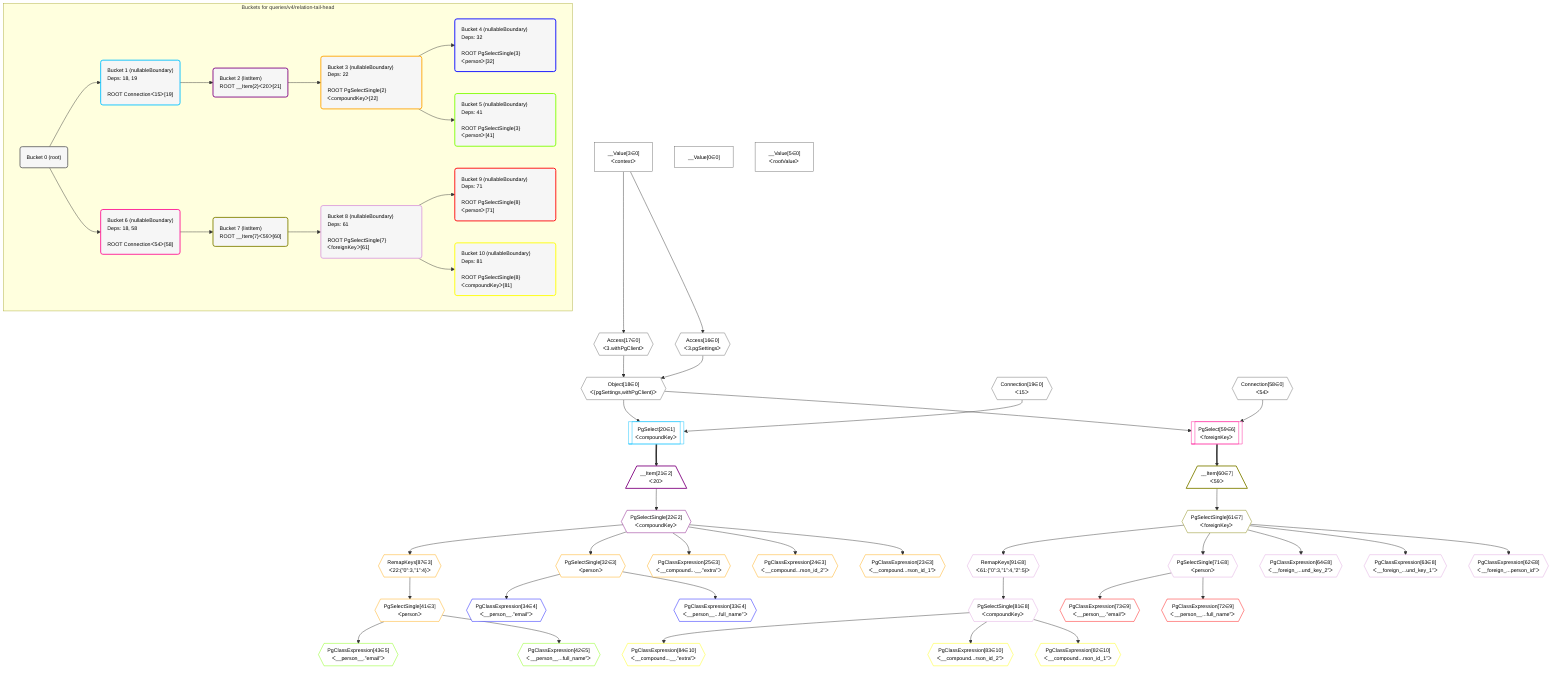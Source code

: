 %%{init: {'themeVariables': { 'fontSize': '12px'}}}%%
graph TD
    classDef path fill:#eee,stroke:#000,color:#000
    classDef plan fill:#fff,stroke-width:1px,color:#000
    classDef itemplan fill:#fff,stroke-width:2px,color:#000
    classDef unbatchedplan fill:#dff,stroke-width:1px,color:#000
    classDef sideeffectplan fill:#fcc,stroke-width:2px,color:#000
    classDef bucket fill:#f6f6f6,color:#000,stroke-width:2px,text-align:left


    %% plan dependencies
    Object18{{"Object[18∈0]<br />ᐸ{pgSettings,withPgClient}ᐳ"}}:::plan
    Access16{{"Access[16∈0]<br />ᐸ3.pgSettingsᐳ"}}:::plan
    Access17{{"Access[17∈0]<br />ᐸ3.withPgClientᐳ"}}:::plan
    Access16 & Access17 --> Object18
    __Value3["__Value[3∈0]<br />ᐸcontextᐳ"]:::plan
    __Value3 --> Access16
    __Value3 --> Access17
    __Value0["__Value[0∈0]"]:::plan
    __Value5["__Value[5∈0]<br />ᐸrootValueᐳ"]:::plan
    Connection19{{"Connection[19∈0]<br />ᐸ15ᐳ"}}:::plan
    Connection58{{"Connection[58∈0]<br />ᐸ54ᐳ"}}:::plan
    PgSelect59[["PgSelect[59∈6]<br />ᐸforeignKeyᐳ"]]:::plan
    Object18 & Connection58 --> PgSelect59
    PgSelect20[["PgSelect[20∈1]<br />ᐸcompoundKeyᐳ"]]:::plan
    Object18 & Connection19 --> PgSelect20
    __Item21[/"__Item[21∈2]<br />ᐸ20ᐳ"\]:::itemplan
    PgSelect20 ==> __Item21
    PgSelectSingle22{{"PgSelectSingle[22∈2]<br />ᐸcompoundKeyᐳ"}}:::plan
    __Item21 --> PgSelectSingle22
    __Item60[/"__Item[60∈7]<br />ᐸ59ᐳ"\]:::itemplan
    PgSelect59 ==> __Item60
    PgSelectSingle61{{"PgSelectSingle[61∈7]<br />ᐸforeignKeyᐳ"}}:::plan
    __Item60 --> PgSelectSingle61
    PgClassExpression23{{"PgClassExpression[23∈3]<br />ᐸ__compound...rson_id_1”ᐳ"}}:::plan
    PgSelectSingle22 --> PgClassExpression23
    PgClassExpression24{{"PgClassExpression[24∈3]<br />ᐸ__compound...rson_id_2”ᐳ"}}:::plan
    PgSelectSingle22 --> PgClassExpression24
    PgClassExpression25{{"PgClassExpression[25∈3]<br />ᐸ__compound...__.”extra”ᐳ"}}:::plan
    PgSelectSingle22 --> PgClassExpression25
    PgSelectSingle32{{"PgSelectSingle[32∈3]<br />ᐸpersonᐳ"}}:::plan
    PgSelectSingle22 --> PgSelectSingle32
    RemapKeys87{{"RemapKeys[87∈3]<br />ᐸ22:{”0”:3,”1”:4}ᐳ"}}:::plan
    PgSelectSingle22 --> RemapKeys87
    PgSelectSingle41{{"PgSelectSingle[41∈3]<br />ᐸpersonᐳ"}}:::plan
    RemapKeys87 --> PgSelectSingle41
    PgClassExpression62{{"PgClassExpression[62∈8]<br />ᐸ__foreign_...person_id”ᐳ"}}:::plan
    PgSelectSingle61 --> PgClassExpression62
    PgClassExpression63{{"PgClassExpression[63∈8]<br />ᐸ__foreign_...und_key_1”ᐳ"}}:::plan
    PgSelectSingle61 --> PgClassExpression63
    PgClassExpression64{{"PgClassExpression[64∈8]<br />ᐸ__foreign_...und_key_2”ᐳ"}}:::plan
    PgSelectSingle61 --> PgClassExpression64
    PgSelectSingle71{{"PgSelectSingle[71∈8]<br />ᐸpersonᐳ"}}:::plan
    PgSelectSingle61 --> PgSelectSingle71
    RemapKeys91{{"RemapKeys[91∈8]<br />ᐸ61:{”0”:3,”1”:4,”2”:5}ᐳ"}}:::plan
    PgSelectSingle61 --> RemapKeys91
    PgSelectSingle81{{"PgSelectSingle[81∈8]<br />ᐸcompoundKeyᐳ"}}:::plan
    RemapKeys91 --> PgSelectSingle81
    PgClassExpression42{{"PgClassExpression[42∈5]<br />ᐸ__person__...full_name”ᐳ"}}:::plan
    PgSelectSingle41 --> PgClassExpression42
    PgClassExpression43{{"PgClassExpression[43∈5]<br />ᐸ__person__.”email”ᐳ"}}:::plan
    PgSelectSingle41 --> PgClassExpression43
    PgClassExpression82{{"PgClassExpression[82∈10]<br />ᐸ__compound...rson_id_1”ᐳ"}}:::plan
    PgSelectSingle81 --> PgClassExpression82
    PgClassExpression83{{"PgClassExpression[83∈10]<br />ᐸ__compound...rson_id_2”ᐳ"}}:::plan
    PgSelectSingle81 --> PgClassExpression83
    PgClassExpression84{{"PgClassExpression[84∈10]<br />ᐸ__compound...__.”extra”ᐳ"}}:::plan
    PgSelectSingle81 --> PgClassExpression84
    PgClassExpression33{{"PgClassExpression[33∈4]<br />ᐸ__person__...full_name”ᐳ"}}:::plan
    PgSelectSingle32 --> PgClassExpression33
    PgClassExpression34{{"PgClassExpression[34∈4]<br />ᐸ__person__.”email”ᐳ"}}:::plan
    PgSelectSingle32 --> PgClassExpression34
    PgClassExpression72{{"PgClassExpression[72∈9]<br />ᐸ__person__...full_name”ᐳ"}}:::plan
    PgSelectSingle71 --> PgClassExpression72
    PgClassExpression73{{"PgClassExpression[73∈9]<br />ᐸ__person__.”email”ᐳ"}}:::plan
    PgSelectSingle71 --> PgClassExpression73

    %% define steps

    subgraph "Buckets for queries/v4/relation-tail-head"
    Bucket0("Bucket 0 (root)"):::bucket
    classDef bucket0 stroke:#696969
    class Bucket0,__Value0,__Value3,__Value5,Access16,Access17,Object18,Connection19,Connection58 bucket0
    Bucket1("Bucket 1 (nullableBoundary)<br />Deps: 18, 19<br /><br />ROOT Connectionᐸ15ᐳ[19]"):::bucket
    classDef bucket1 stroke:#00bfff
    class Bucket1,PgSelect20 bucket1
    Bucket2("Bucket 2 (listItem)<br />ROOT __Item{2}ᐸ20ᐳ[21]"):::bucket
    classDef bucket2 stroke:#7f007f
    class Bucket2,__Item21,PgSelectSingle22 bucket2
    Bucket3("Bucket 3 (nullableBoundary)<br />Deps: 22<br /><br />ROOT PgSelectSingle{2}ᐸcompoundKeyᐳ[22]"):::bucket
    classDef bucket3 stroke:#ffa500
    class Bucket3,PgClassExpression23,PgClassExpression24,PgClassExpression25,PgSelectSingle32,PgSelectSingle41,RemapKeys87 bucket3
    Bucket4("Bucket 4 (nullableBoundary)<br />Deps: 32<br /><br />ROOT PgSelectSingle{3}ᐸpersonᐳ[32]"):::bucket
    classDef bucket4 stroke:#0000ff
    class Bucket4,PgClassExpression33,PgClassExpression34 bucket4
    Bucket5("Bucket 5 (nullableBoundary)<br />Deps: 41<br /><br />ROOT PgSelectSingle{3}ᐸpersonᐳ[41]"):::bucket
    classDef bucket5 stroke:#7fff00
    class Bucket5,PgClassExpression42,PgClassExpression43 bucket5
    Bucket6("Bucket 6 (nullableBoundary)<br />Deps: 18, 58<br /><br />ROOT Connectionᐸ54ᐳ[58]"):::bucket
    classDef bucket6 stroke:#ff1493
    class Bucket6,PgSelect59 bucket6
    Bucket7("Bucket 7 (listItem)<br />ROOT __Item{7}ᐸ59ᐳ[60]"):::bucket
    classDef bucket7 stroke:#808000
    class Bucket7,__Item60,PgSelectSingle61 bucket7
    Bucket8("Bucket 8 (nullableBoundary)<br />Deps: 61<br /><br />ROOT PgSelectSingle{7}ᐸforeignKeyᐳ[61]"):::bucket
    classDef bucket8 stroke:#dda0dd
    class Bucket8,PgClassExpression62,PgClassExpression63,PgClassExpression64,PgSelectSingle71,PgSelectSingle81,RemapKeys91 bucket8
    Bucket9("Bucket 9 (nullableBoundary)<br />Deps: 71<br /><br />ROOT PgSelectSingle{8}ᐸpersonᐳ[71]"):::bucket
    classDef bucket9 stroke:#ff0000
    class Bucket9,PgClassExpression72,PgClassExpression73 bucket9
    Bucket10("Bucket 10 (nullableBoundary)<br />Deps: 81<br /><br />ROOT PgSelectSingle{8}ᐸcompoundKeyᐳ[81]"):::bucket
    classDef bucket10 stroke:#ffff00
    class Bucket10,PgClassExpression82,PgClassExpression83,PgClassExpression84 bucket10
    Bucket0 --> Bucket1 & Bucket6
    Bucket1 --> Bucket2
    Bucket2 --> Bucket3
    Bucket3 --> Bucket4 & Bucket5
    Bucket6 --> Bucket7
    Bucket7 --> Bucket8
    Bucket8 --> Bucket9 & Bucket10
    end
